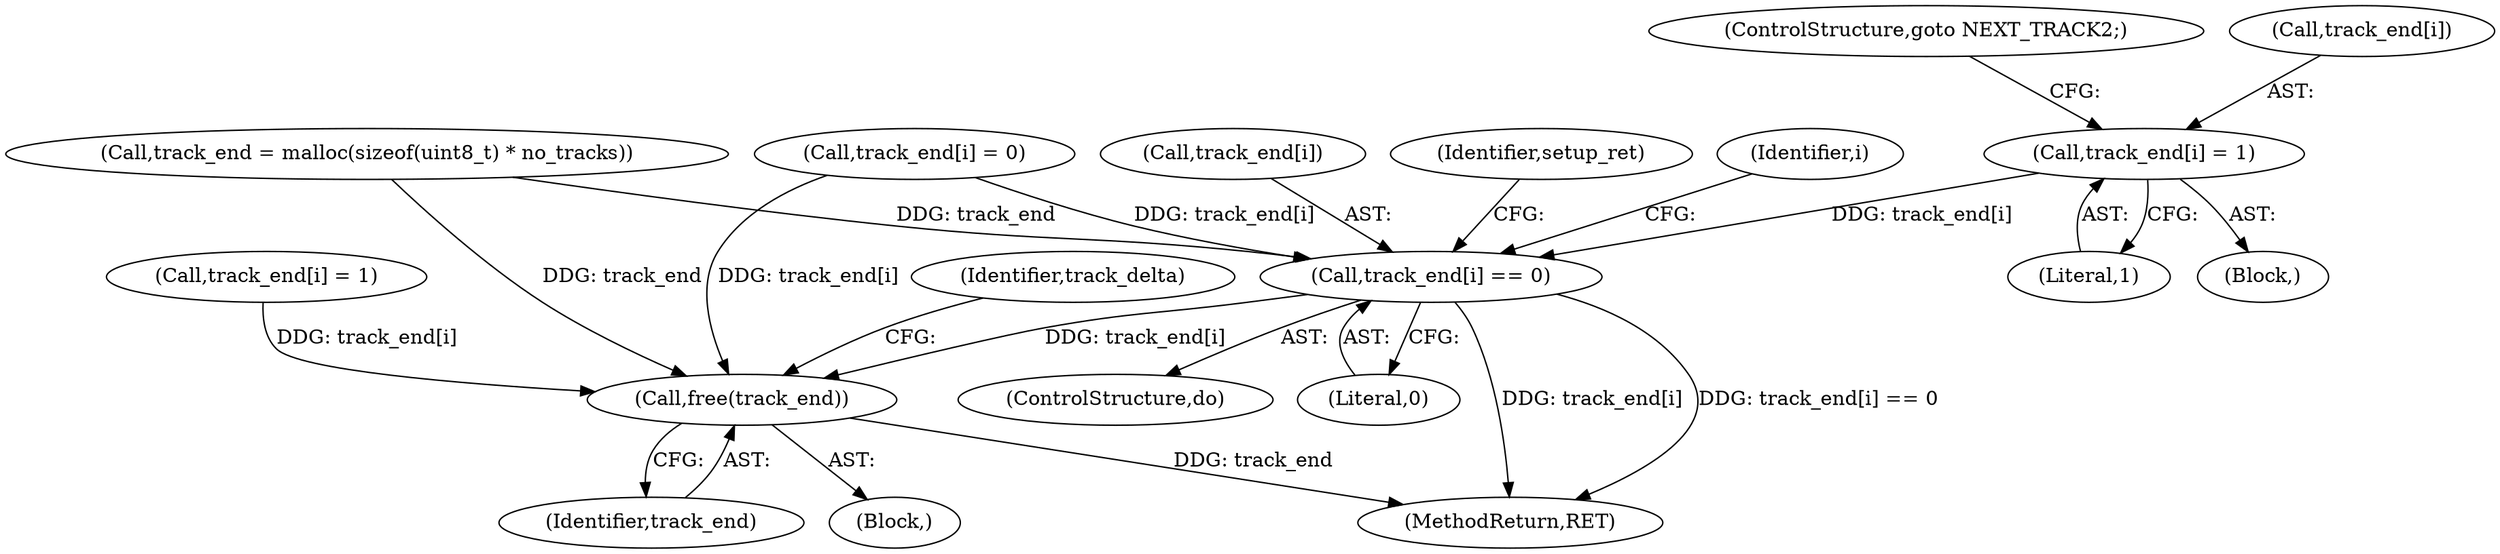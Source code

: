 digraph "0_wildmidi_660b513d99bced8783a4a5984ac2f742c74ebbdd_1@array" {
"1001240" [label="(Call,track_end[i] = 1)"];
"1001455" [label="(Call,track_end[i] == 0)"];
"1001513" [label="(Call,free(track_end))"];
"1000879" [label="(Call,track_end[i] = 1)"];
"1001143" [label="(ControlStructure,do)"];
"1001456" [label="(Call,track_end[i])"];
"1001239" [label="(Block,)"];
"1001533" [label="(MethodReturn,RET)"];
"1000417" [label="(Call,track_end = malloc(sizeof(uint8_t) * no_tracks))"];
"1000123" [label="(Block,)"];
"1001245" [label="(ControlStructure,goto NEXT_TRACK2;)"];
"1001513" [label="(Call,free(track_end))"];
"1001455" [label="(Call,track_end[i] == 0)"];
"1001516" [label="(Identifier,track_delta)"];
"1001514" [label="(Identifier,track_end)"];
"1001146" [label="(Identifier,setup_ret)"];
"1001244" [label="(Literal,1)"];
"1000578" [label="(Call,track_end[i] = 0)"];
"1001136" [label="(Identifier,i)"];
"1001459" [label="(Literal,0)"];
"1001241" [label="(Call,track_end[i])"];
"1001240" [label="(Call,track_end[i] = 1)"];
"1001240" -> "1001239"  [label="AST: "];
"1001240" -> "1001244"  [label="CFG: "];
"1001241" -> "1001240"  [label="AST: "];
"1001244" -> "1001240"  [label="AST: "];
"1001245" -> "1001240"  [label="CFG: "];
"1001240" -> "1001455"  [label="DDG: track_end[i]"];
"1001455" -> "1001143"  [label="AST: "];
"1001455" -> "1001459"  [label="CFG: "];
"1001456" -> "1001455"  [label="AST: "];
"1001459" -> "1001455"  [label="AST: "];
"1001146" -> "1001455"  [label="CFG: "];
"1001136" -> "1001455"  [label="CFG: "];
"1001455" -> "1001533"  [label="DDG: track_end[i]"];
"1001455" -> "1001533"  [label="DDG: track_end[i] == 0"];
"1000578" -> "1001455"  [label="DDG: track_end[i]"];
"1000417" -> "1001455"  [label="DDG: track_end"];
"1001455" -> "1001513"  [label="DDG: track_end[i]"];
"1001513" -> "1000123"  [label="AST: "];
"1001513" -> "1001514"  [label="CFG: "];
"1001514" -> "1001513"  [label="AST: "];
"1001516" -> "1001513"  [label="CFG: "];
"1001513" -> "1001533"  [label="DDG: track_end"];
"1000578" -> "1001513"  [label="DDG: track_end[i]"];
"1000417" -> "1001513"  [label="DDG: track_end"];
"1000879" -> "1001513"  [label="DDG: track_end[i]"];
}
